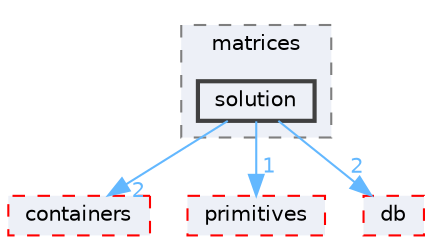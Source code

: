 digraph "src/OpenFOAM/matrices/solution"
{
 // LATEX_PDF_SIZE
  bgcolor="transparent";
  edge [fontname=Helvetica,fontsize=10,labelfontname=Helvetica,labelfontsize=10];
  node [fontname=Helvetica,fontsize=10,shape=box,height=0.2,width=0.4];
  compound=true
  subgraph clusterdir_b07477ab37bc0cd7eb28fb569c691c21 {
    graph [ bgcolor="#edf0f7", pencolor="grey50", label="matrices", fontname=Helvetica,fontsize=10 style="filled,dashed", URL="dir_b07477ab37bc0cd7eb28fb569c691c21.html",tooltip=""]
  dir_e043f781fbba872389f1398d9741fda4 [label="solution", fillcolor="#edf0f7", color="grey25", style="filled,bold", URL="dir_e043f781fbba872389f1398d9741fda4.html",tooltip=""];
  }
  dir_19d0872053bde092be81d7fe3f56cbf7 [label="containers", fillcolor="#edf0f7", color="red", style="filled,dashed", URL="dir_19d0872053bde092be81d7fe3f56cbf7.html",tooltip=""];
  dir_3e50f45338116b169052b428016851aa [label="primitives", fillcolor="#edf0f7", color="red", style="filled,dashed", URL="dir_3e50f45338116b169052b428016851aa.html",tooltip=""];
  dir_63c634f7a7cfd679ac26c67fb30fc32f [label="db", fillcolor="#edf0f7", color="red", style="filled,dashed", URL="dir_63c634f7a7cfd679ac26c67fb30fc32f.html",tooltip=""];
  dir_e043f781fbba872389f1398d9741fda4->dir_19d0872053bde092be81d7fe3f56cbf7 [headlabel="2", labeldistance=1.5 headhref="dir_003646_000669.html" href="dir_003646_000669.html" color="steelblue1" fontcolor="steelblue1"];
  dir_e043f781fbba872389f1398d9741fda4->dir_3e50f45338116b169052b428016851aa [headlabel="1", labeldistance=1.5 headhref="dir_003646_003069.html" href="dir_003646_003069.html" color="steelblue1" fontcolor="steelblue1"];
  dir_e043f781fbba872389f1398d9741fda4->dir_63c634f7a7cfd679ac26c67fb30fc32f [headlabel="2", labeldistance=1.5 headhref="dir_003646_000817.html" href="dir_003646_000817.html" color="steelblue1" fontcolor="steelblue1"];
}
